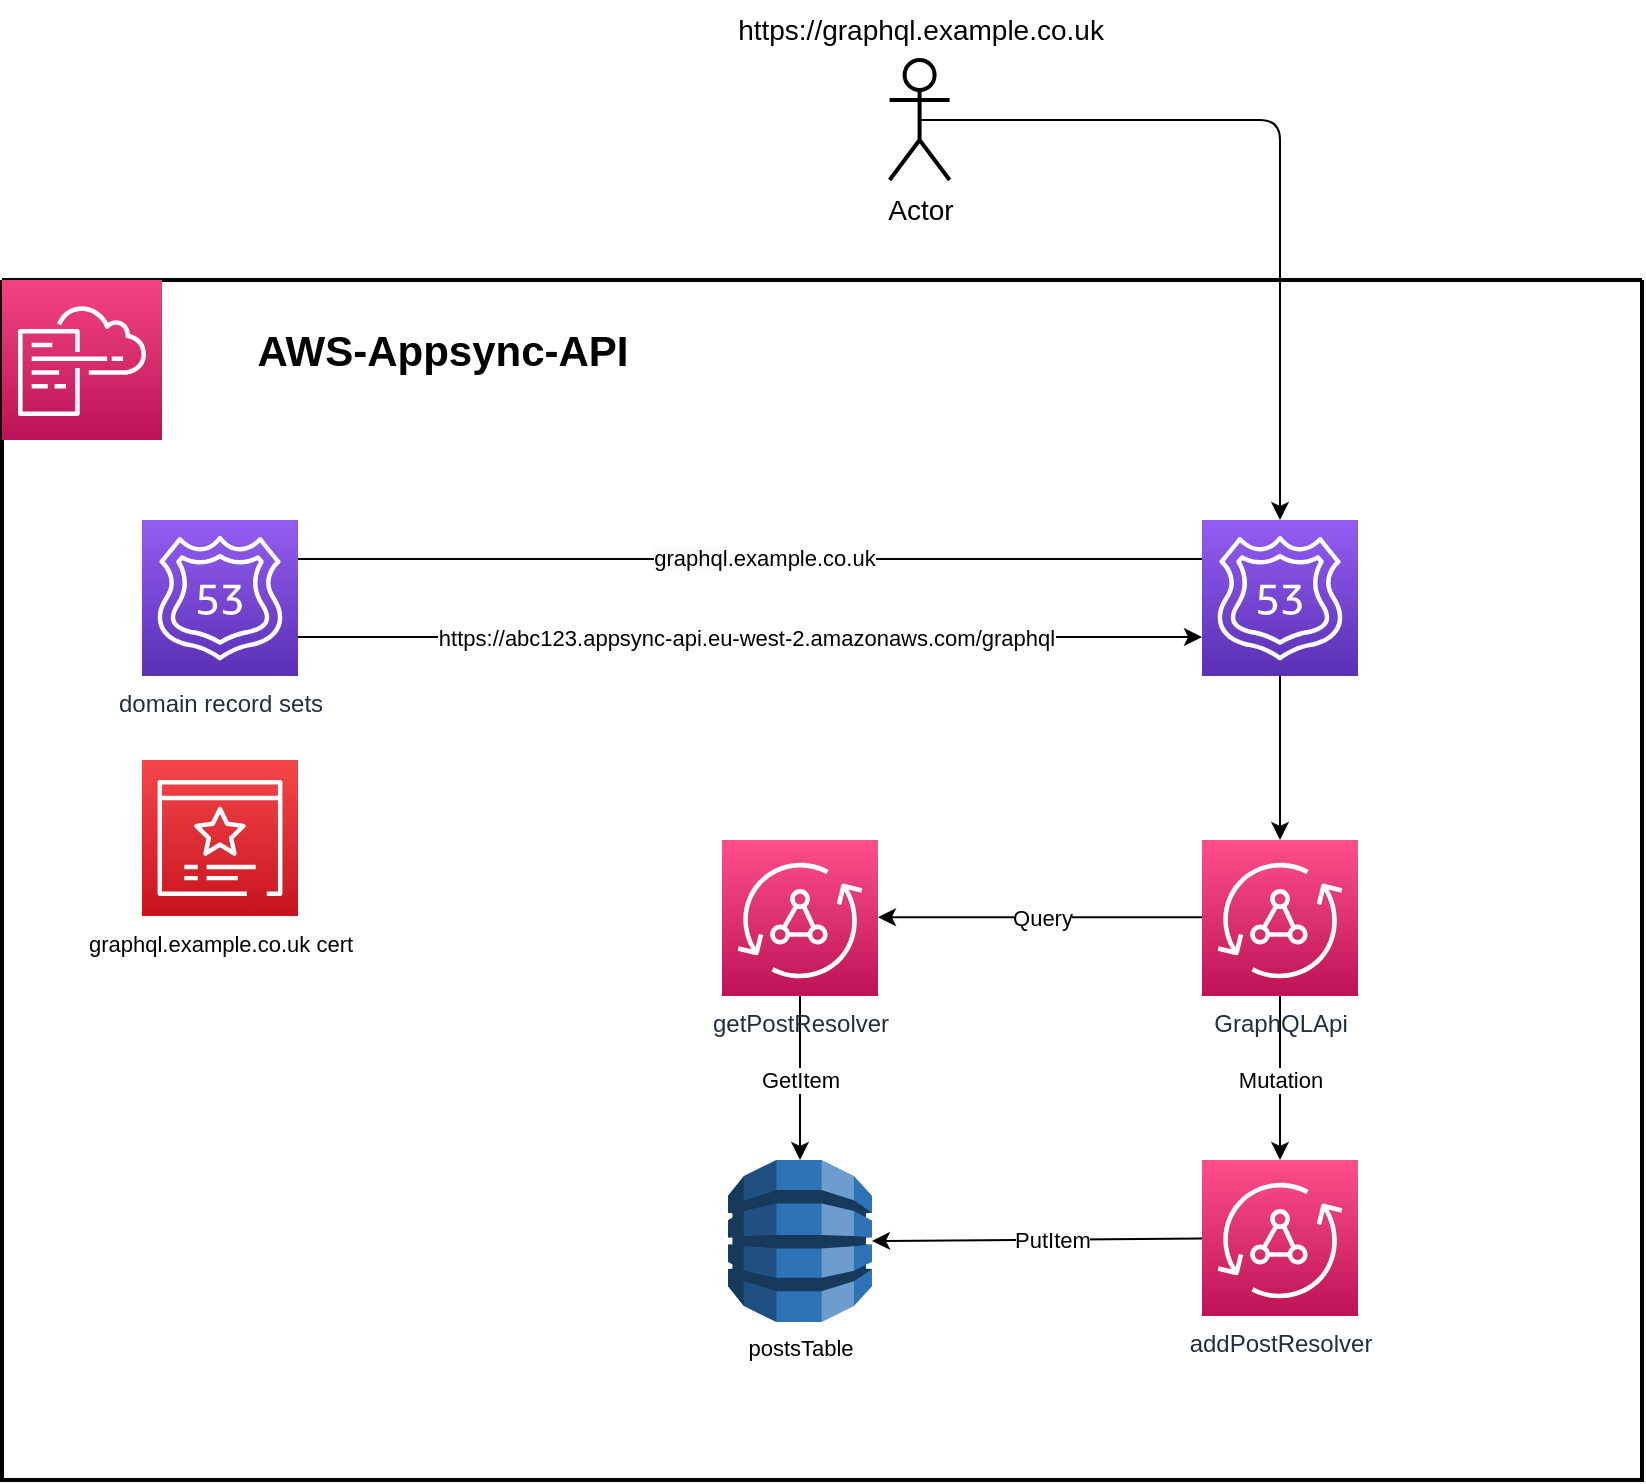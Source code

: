 <mxfile>
    <diagram id="uQtb4kDnB-4BG6wCOJv8" name="Page-1">
        <mxGraphModel dx="3510" dy="911" grid="1" gridSize="10" guides="1" tooltips="1" connect="1" arrows="1" fold="1" page="1" pageScale="1" pageWidth="827" pageHeight="1169" math="0" shadow="0">
            <root>
                <mxCell id="0"/>
                <mxCell id="1" parent="0"/>
                <mxCell id="209" value="" style="swimlane;startSize=0;strokeWidth=2;" vertex="1" parent="1">
                    <mxGeometry x="-880" y="320" width="820" height="600" as="geometry"/>
                </mxCell>
                <mxCell id="210" value="&lt;h2 class=&quot;awsui_header-text_1r9lg_5gt1n_553&quot; style=&quot;font-size: 21px&quot;&gt;AWS-Appsync-API&lt;/h2&gt;" style="text;html=1;align=center;verticalAlign=middle;resizable=0;points=[];autosize=1;strokeColor=none;fillColor=none;fontSize=21;" vertex="1" parent="209">
                    <mxGeometry x="115" width="210" height="70" as="geometry"/>
                </mxCell>
                <mxCell id="211" value="" style="sketch=0;points=[[0,0,0],[0.25,0,0],[0.5,0,0],[0.75,0,0],[1,0,0],[0,1,0],[0.25,1,0],[0.5,1,0],[0.75,1,0],[1,1,0],[0,0.25,0],[0,0.5,0],[0,0.75,0],[1,0.25,0],[1,0.5,0],[1,0.75,0]];points=[[0,0,0],[0.25,0,0],[0.5,0,0],[0.75,0,0],[1,0,0],[0,1,0],[0.25,1,0],[0.5,1,0],[0.75,1,0],[1,1,0],[0,0.25,0],[0,0.5,0],[0,0.75,0],[1,0.25,0],[1,0.5,0],[1,0.75,0]];outlineConnect=0;fontColor=#232F3E;gradientColor=#F34482;gradientDirection=north;fillColor=#BC1356;strokeColor=#ffffff;dashed=0;verticalLabelPosition=bottom;verticalAlign=top;align=center;html=1;fontSize=12;fontStyle=0;aspect=fixed;shape=mxgraph.aws4.resourceIcon;resIcon=mxgraph.aws4.cloudformation;" vertex="1" parent="209">
                    <mxGeometry width="80" height="80" as="geometry"/>
                </mxCell>
                <mxCell id="212" style="edgeStyle=none;html=1;" edge="1" parent="209" source="215" target="238">
                    <mxGeometry relative="1" as="geometry">
                        <mxPoint x="559" y="280" as="targetPoint"/>
                    </mxGeometry>
                </mxCell>
                <mxCell id="213" style="edgeStyle=none;html=1;entryX=0;entryY=0.25;entryDx=0;entryDy=0;entryPerimeter=0;exitX=1;exitY=0.25;exitDx=0;exitDy=0;exitPerimeter=0;" edge="1" parent="209" source="215" target="218">
                    <mxGeometry relative="1" as="geometry"/>
                </mxCell>
                <mxCell id="214" value="&lt;span style=&quot;font-size: 11px; background-color: rgb(251, 251, 251);&quot;&gt;graphql&lt;/span&gt;.example.co.uk" style="edgeLabel;html=1;align=center;verticalAlign=middle;resizable=0;points=[];fontSize=11;" vertex="1" connectable="0" parent="213">
                    <mxGeometry x="-0.118" y="2" relative="1" as="geometry">
                        <mxPoint x="-29" y="-3" as="offset"/>
                    </mxGeometry>
                </mxCell>
                <mxCell id="215" value="" style="sketch=0;points=[[0,0,0],[0.25,0,0],[0.5,0,0],[0.75,0,0],[1,0,0],[0,1,0],[0.25,1,0],[0.5,1,0],[0.75,1,0],[1,1,0],[0,0.25,0],[0,0.5,0],[0,0.75,0],[1,0.25,0],[1,0.5,0],[1,0.75,0]];outlineConnect=0;fontColor=#232F3E;gradientColor=#945DF2;gradientDirection=north;fillColor=#5A30B5;strokeColor=#ffffff;dashed=0;verticalLabelPosition=bottom;verticalAlign=top;align=center;html=1;fontSize=12;fontStyle=0;aspect=fixed;shape=mxgraph.aws4.resourceIcon;resIcon=mxgraph.aws4.route_53;" vertex="1" parent="209">
                    <mxGeometry x="600" y="120" width="78" height="78" as="geometry"/>
                </mxCell>
                <mxCell id="216" style="edgeStyle=none;html=1;exitX=0;exitY=0.75;exitDx=0;exitDy=0;exitPerimeter=0;entryX=0;entryY=0.75;entryDx=0;entryDy=0;entryPerimeter=0;" edge="1" parent="209" source="218" target="215">
                    <mxGeometry relative="1" as="geometry">
                        <mxPoint x="440" y="180" as="targetPoint"/>
                    </mxGeometry>
                </mxCell>
                <mxCell id="237" value="https://abc123.appsync-api.eu-west-2.amazonaws.com/graphql" style="edgeLabel;html=1;align=center;verticalAlign=middle;resizable=0;points=[];fontSize=11;" vertex="1" connectable="0" parent="216">
                    <mxGeometry x="0.139" y="1" relative="1" as="geometry">
                        <mxPoint y="1" as="offset"/>
                    </mxGeometry>
                </mxCell>
                <mxCell id="218" value="domain record sets" style="sketch=0;points=[[0,0,0],[0.25,0,0],[0.5,0,0],[0.75,0,0],[1,0,0],[0,1,0],[0.25,1,0],[0.5,1,0],[0.75,1,0],[1,1,0],[0,0.25,0],[0,0.5,0],[0,0.75,0],[1,0.25,0],[1,0.5,0],[1,0.75,0]];outlineConnect=0;fontColor=#232F3E;gradientColor=#945DF2;gradientDirection=north;fillColor=#5A30B5;strokeColor=#ffffff;dashed=0;verticalLabelPosition=bottom;verticalAlign=top;align=center;html=1;fontSize=12;fontStyle=0;aspect=fixed;shape=mxgraph.aws4.resourceIcon;resIcon=mxgraph.aws4.route_53;" vertex="1" parent="209">
                    <mxGeometry x="70" y="120" width="78" height="78" as="geometry"/>
                </mxCell>
                <mxCell id="219" value="&lt;span style=&quot;background-color: rgb(255, 255, 255); font-size: 11px; color: rgb(0, 0, 0);&quot;&gt;graphql.example.co.uk cert&lt;/span&gt;" style="sketch=0;points=[[0,0,0],[0.25,0,0],[0.5,0,0],[0.75,0,0],[1,0,0],[0,1,0],[0.25,1,0],[0.5,1,0],[0.75,1,0],[1,1,0],[0,0.25,0],[0,0.5,0],[0,0.75,0],[1,0.25,0],[1,0.5,0],[1,0.75,0]];outlineConnect=0;fontColor=#232F3E;gradientColor=#F54749;gradientDirection=north;fillColor=#C7131F;strokeColor=#ffffff;dashed=0;verticalLabelPosition=bottom;verticalAlign=top;align=center;html=1;fontSize=12;fontStyle=0;aspect=fixed;shape=mxgraph.aws4.resourceIcon;resIcon=mxgraph.aws4.certificate_manager_3;" vertex="1" parent="209">
                    <mxGeometry x="70" y="240" width="78" height="78" as="geometry"/>
                </mxCell>
                <mxCell id="260" style="edgeStyle=none;html=1;entryX=0.5;entryY=0;entryDx=0;entryDy=0;entryPerimeter=0;fontSize=11;" edge="1" parent="209" source="238" target="259">
                    <mxGeometry relative="1" as="geometry"/>
                </mxCell>
                <mxCell id="263" value="Mutation" style="edgeLabel;html=1;align=center;verticalAlign=middle;resizable=0;points=[];fontSize=11;" vertex="1" connectable="0" parent="260">
                    <mxGeometry x="0.136" relative="1" as="geometry">
                        <mxPoint y="-5" as="offset"/>
                    </mxGeometry>
                </mxCell>
                <mxCell id="238" value="GraphQLApi" style="sketch=0;points=[[0,0,0],[0.25,0,0],[0.5,0,0],[0.75,0,0],[1,0,0],[0,1,0],[0.25,1,0],[0.5,1,0],[0.75,1,0],[1,1,0],[0,0.25,0],[0,0.5,0],[0,0.75,0],[1,0.25,0],[1,0.5,0],[1,0.75,0]];outlineConnect=0;fontColor=#232F3E;gradientColor=#FF4F8B;gradientDirection=north;fillColor=#BC1356;strokeColor=#ffffff;dashed=0;verticalLabelPosition=bottom;verticalAlign=top;align=center;html=1;fontSize=12;fontStyle=0;aspect=fixed;shape=mxgraph.aws4.resourceIcon;resIcon=mxgraph.aws4.appsync;" vertex="1" parent="209">
                    <mxGeometry x="600" y="280" width="78" height="78" as="geometry"/>
                </mxCell>
                <mxCell id="239" value="postsTable" style="outlineConnect=0;dashed=0;verticalLabelPosition=bottom;verticalAlign=top;align=center;html=1;shape=mxgraph.aws3.dynamo_db;fillColor=#2E73B8;gradientColor=none;fontSize=11;" vertex="1" parent="209">
                    <mxGeometry x="363" y="440" width="72" height="81" as="geometry"/>
                </mxCell>
                <mxCell id="257" style="edgeStyle=none;html=1;entryX=0.5;entryY=0;entryDx=0;entryDy=0;entryPerimeter=0;fontSize=11;" edge="1" parent="209" source="254" target="239">
                    <mxGeometry relative="1" as="geometry"/>
                </mxCell>
                <mxCell id="258" value="GetItem" style="edgeLabel;html=1;align=center;verticalAlign=middle;resizable=0;points=[];fontSize=11;" vertex="1" connectable="0" parent="257">
                    <mxGeometry x="0.252" relative="1" as="geometry">
                        <mxPoint y="-10" as="offset"/>
                    </mxGeometry>
                </mxCell>
                <mxCell id="254" value="getPostResolver" style="sketch=0;points=[[0,0,0],[0.25,0,0],[0.5,0,0],[0.75,0,0],[1,0,0],[0,1,0],[0.25,1,0],[0.5,1,0],[0.75,1,0],[1,1,0],[0,0.25,0],[0,0.5,0],[0,0.75,0],[1,0.25,0],[1,0.5,0],[1,0.75,0]];outlineConnect=0;fontColor=#232F3E;gradientColor=#FF4F8B;gradientDirection=north;fillColor=#BC1356;strokeColor=#ffffff;dashed=0;verticalLabelPosition=bottom;verticalAlign=top;align=center;html=1;fontSize=12;fontStyle=0;aspect=fixed;shape=mxgraph.aws4.resourceIcon;resIcon=mxgraph.aws4.appsync;" vertex="1" parent="209">
                    <mxGeometry x="360" y="280" width="78" height="78" as="geometry"/>
                </mxCell>
                <mxCell id="255" style="edgeStyle=none;html=1;fontSize=11;" edge="1" parent="209">
                    <mxGeometry relative="1" as="geometry">
                        <mxPoint x="600" y="318.58" as="sourcePoint"/>
                        <mxPoint x="438" y="318.58" as="targetPoint"/>
                    </mxGeometry>
                </mxCell>
                <mxCell id="256" value="Query" style="edgeLabel;html=1;align=center;verticalAlign=middle;resizable=0;points=[];fontSize=11;" vertex="1" connectable="0" parent="255">
                    <mxGeometry x="0.34" relative="1" as="geometry">
                        <mxPoint x="28" as="offset"/>
                    </mxGeometry>
                </mxCell>
                <mxCell id="261" style="edgeStyle=none;html=1;entryX=1;entryY=0.5;entryDx=0;entryDy=0;entryPerimeter=0;fontSize=11;" edge="1" parent="209" source="259" target="239">
                    <mxGeometry relative="1" as="geometry"/>
                </mxCell>
                <mxCell id="262" value="PutItem" style="edgeLabel;html=1;align=center;verticalAlign=middle;resizable=0;points=[];fontSize=11;" vertex="1" connectable="0" parent="261">
                    <mxGeometry x="-0.084" relative="1" as="geometry">
                        <mxPoint as="offset"/>
                    </mxGeometry>
                </mxCell>
                <mxCell id="259" value="addPostResolver" style="sketch=0;points=[[0,0,0],[0.25,0,0],[0.5,0,0],[0.75,0,0],[1,0,0],[0,1,0],[0.25,1,0],[0.5,1,0],[0.75,1,0],[1,1,0],[0,0.25,0],[0,0.5,0],[0,0.75,0],[1,0.25,0],[1,0.5,0],[1,0.75,0]];outlineConnect=0;fontColor=#232F3E;gradientColor=#FF4F8B;gradientDirection=north;fillColor=#BC1356;strokeColor=#ffffff;dashed=0;verticalLabelPosition=bottom;verticalAlign=top;align=center;html=1;fontSize=12;fontStyle=0;aspect=fixed;shape=mxgraph.aws4.resourceIcon;resIcon=mxgraph.aws4.appsync;" vertex="1" parent="209">
                    <mxGeometry x="600" y="440" width="78" height="78" as="geometry"/>
                </mxCell>
                <mxCell id="235" value="https://graphql.example.co.uk" style="text;html=1;align=center;verticalAlign=middle;resizable=0;points=[];autosize=1;strokeColor=none;fillColor=none;fontSize=14;" vertex="1" parent="1">
                    <mxGeometry x="-526.2" y="180" width="210" height="30" as="geometry"/>
                </mxCell>
                <mxCell id="240" style="edgeStyle=none;html=1;exitX=0.5;exitY=0.5;exitDx=0;exitDy=0;exitPerimeter=0;entryX=0.5;entryY=0;entryDx=0;entryDy=0;entryPerimeter=0;fontSize=11;" edge="1" parent="1" source="236" target="215">
                    <mxGeometry relative="1" as="geometry">
                        <Array as="points">
                            <mxPoint x="-241" y="240"/>
                        </Array>
                    </mxGeometry>
                </mxCell>
                <mxCell id="236" value="Actor" style="shape=umlActor;verticalLabelPosition=bottom;verticalAlign=top;html=1;outlineConnect=0;strokeWidth=2;fontSize=14;" vertex="1" parent="1">
                    <mxGeometry x="-436.2" y="210" width="30" height="60" as="geometry"/>
                </mxCell>
            </root>
        </mxGraphModel>
    </diagram>
</mxfile>